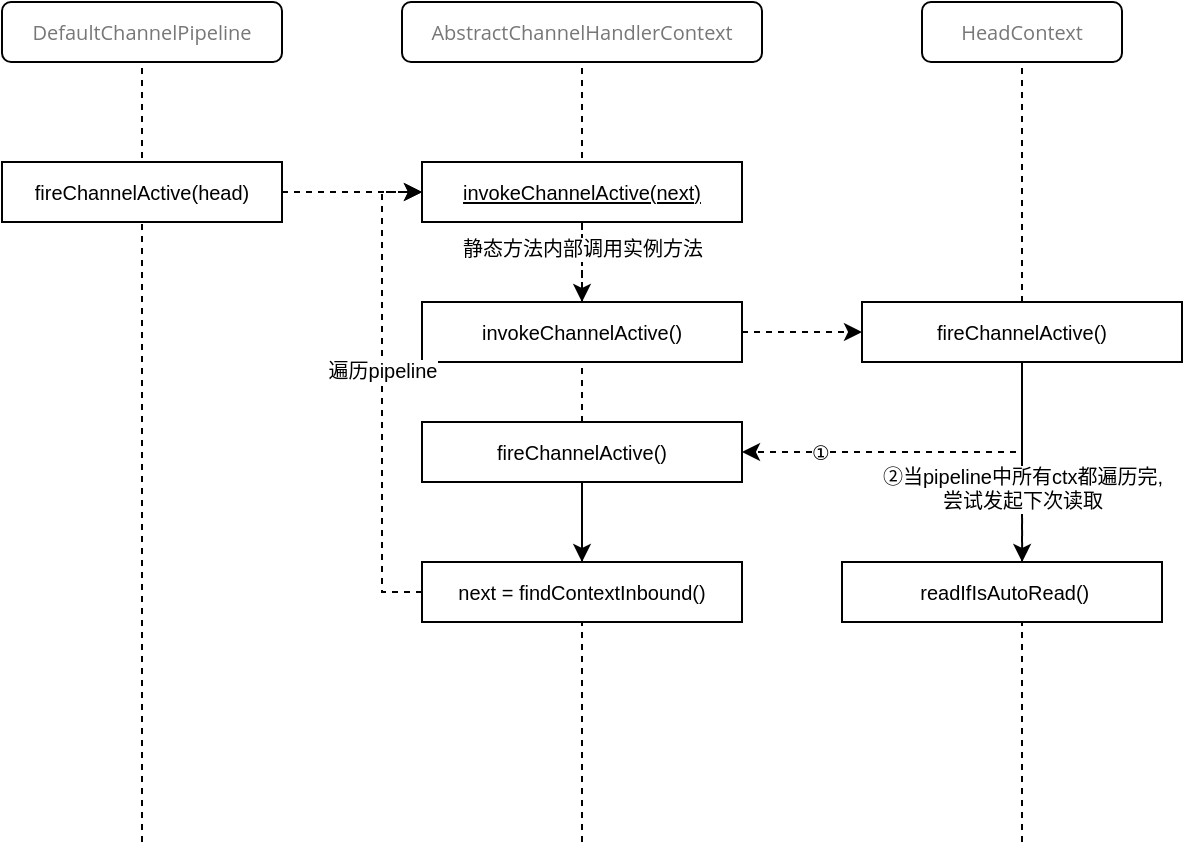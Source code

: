 <mxfile version="16.0.3" type="github">
  <diagram id="cX44qW2HxevPgWnTeq6x" name="Page-1">
    <mxGraphModel dx="942" dy="582" grid="1" gridSize="10" guides="1" tooltips="1" connect="1" arrows="1" fold="1" page="1" pageScale="1" pageWidth="827" pageHeight="1169" math="0" shadow="0">
      <root>
        <mxCell id="9ZM-6PKBNKxOmbs2W6MT-0" />
        <mxCell id="9ZM-6PKBNKxOmbs2W6MT-1" parent="9ZM-6PKBNKxOmbs2W6MT-0" />
        <mxCell id="xcMaRXaPU8rBT0LZBmUB-0" value="&lt;span style=&quot;color: rgb(119 , 119 , 119) ; font-family: &amp;#34;open sans&amp;#34; , &amp;#34;clear sans&amp;#34; , &amp;#34;helvetica neue&amp;#34; , &amp;#34;helvetica&amp;#34; , &amp;#34;arial&amp;#34; , sans-serif ; background-color: rgb(255 , 255 , 255)&quot;&gt;&lt;font style=&quot;font-size: 10px&quot;&gt;DefaultChannelPipeline&lt;/font&gt;&lt;/span&gt;" style="rounded=1;whiteSpace=wrap;html=1;" vertex="1" parent="9ZM-6PKBNKxOmbs2W6MT-1">
          <mxGeometry x="150" y="250" width="140" height="30" as="geometry" />
        </mxCell>
        <mxCell id="xcMaRXaPU8rBT0LZBmUB-2" value="" style="endArrow=none;html=1;rounded=0;fontSize=10;entryX=0.5;entryY=1;entryDx=0;entryDy=0;dashed=1;" edge="1" parent="9ZM-6PKBNKxOmbs2W6MT-1" target="xcMaRXaPU8rBT0LZBmUB-0">
          <mxGeometry width="50" height="50" relative="1" as="geometry">
            <mxPoint x="220" y="670" as="sourcePoint" />
            <mxPoint x="510" y="430" as="targetPoint" />
          </mxGeometry>
        </mxCell>
        <mxCell id="xcMaRXaPU8rBT0LZBmUB-7" value="" style="edgeStyle=orthogonalEdgeStyle;rounded=0;orthogonalLoop=1;jettySize=auto;html=1;dashed=1;fontSize=10;" edge="1" parent="9ZM-6PKBNKxOmbs2W6MT-1" source="xcMaRXaPU8rBT0LZBmUB-3" target="xcMaRXaPU8rBT0LZBmUB-6">
          <mxGeometry relative="1" as="geometry" />
        </mxCell>
        <mxCell id="xcMaRXaPU8rBT0LZBmUB-3" value="&lt;span style=&quot;font-size: 10px&quot;&gt;fireChannelActive(head)&lt;/span&gt;" style="rounded=0;whiteSpace=wrap;html=1;fontSize=10;" vertex="1" parent="9ZM-6PKBNKxOmbs2W6MT-1">
          <mxGeometry x="150" y="330" width="140" height="30" as="geometry" />
        </mxCell>
        <mxCell id="xcMaRXaPU8rBT0LZBmUB-4" value="&lt;span style=&quot;color: rgb(119 , 119 , 119) ; font-family: &amp;#34;open sans&amp;#34; , &amp;#34;clear sans&amp;#34; , &amp;#34;helvetica neue&amp;#34; , &amp;#34;helvetica&amp;#34; , &amp;#34;arial&amp;#34; , sans-serif ; background-color: rgb(255 , 255 , 255)&quot;&gt;&lt;font style=&quot;font-size: 10px&quot;&gt;AbstractChannelHandlerContext&lt;/font&gt;&lt;/span&gt;" style="rounded=1;whiteSpace=wrap;html=1;" vertex="1" parent="9ZM-6PKBNKxOmbs2W6MT-1">
          <mxGeometry x="350" y="250" width="180" height="30" as="geometry" />
        </mxCell>
        <mxCell id="xcMaRXaPU8rBT0LZBmUB-5" value="" style="endArrow=none;html=1;rounded=0;fontSize=10;entryX=0.5;entryY=1;entryDx=0;entryDy=0;dashed=1;" edge="1" parent="9ZM-6PKBNKxOmbs2W6MT-1" target="xcMaRXaPU8rBT0LZBmUB-4">
          <mxGeometry width="50" height="50" relative="1" as="geometry">
            <mxPoint x="440" y="670" as="sourcePoint" />
            <mxPoint x="730" y="430" as="targetPoint" />
          </mxGeometry>
        </mxCell>
        <mxCell id="xcMaRXaPU8rBT0LZBmUB-9" value="" style="edgeStyle=orthogonalEdgeStyle;rounded=0;orthogonalLoop=1;jettySize=auto;html=1;dashed=1;fontSize=10;" edge="1" parent="9ZM-6PKBNKxOmbs2W6MT-1" source="xcMaRXaPU8rBT0LZBmUB-6" target="xcMaRXaPU8rBT0LZBmUB-8">
          <mxGeometry relative="1" as="geometry">
            <Array as="points">
              <mxPoint x="440" y="390" />
              <mxPoint x="440" y="390" />
            </Array>
          </mxGeometry>
        </mxCell>
        <mxCell id="xcMaRXaPU8rBT0LZBmUB-24" value="静态方法内部调用实例方法" style="edgeLabel;html=1;align=center;verticalAlign=middle;resizable=0;points=[];fontSize=10;" vertex="1" connectable="0" parent="xcMaRXaPU8rBT0LZBmUB-9">
          <mxGeometry x="-0.382" relative="1" as="geometry">
            <mxPoint as="offset" />
          </mxGeometry>
        </mxCell>
        <mxCell id="xcMaRXaPU8rBT0LZBmUB-6" value="&lt;span style=&quot;font-size: 10px&quot;&gt;&lt;u&gt;invokeChannelActive(next)&lt;/u&gt;&lt;/span&gt;" style="rounded=0;whiteSpace=wrap;html=1;fontSize=10;" vertex="1" parent="9ZM-6PKBNKxOmbs2W6MT-1">
          <mxGeometry x="360" y="330" width="160" height="30" as="geometry" />
        </mxCell>
        <mxCell id="xcMaRXaPU8rBT0LZBmUB-13" value="" style="edgeStyle=orthogonalEdgeStyle;rounded=0;orthogonalLoop=1;jettySize=auto;html=1;dashed=1;fontSize=10;" edge="1" parent="9ZM-6PKBNKxOmbs2W6MT-1" source="xcMaRXaPU8rBT0LZBmUB-8" target="xcMaRXaPU8rBT0LZBmUB-12">
          <mxGeometry relative="1" as="geometry" />
        </mxCell>
        <mxCell id="xcMaRXaPU8rBT0LZBmUB-8" value="invokeChannelActive()" style="rounded=0;whiteSpace=wrap;html=1;fontSize=10;" vertex="1" parent="9ZM-6PKBNKxOmbs2W6MT-1">
          <mxGeometry x="360" y="400" width="160" height="30" as="geometry" />
        </mxCell>
        <mxCell id="xcMaRXaPU8rBT0LZBmUB-10" value="&lt;span style=&quot;color: rgb(119 , 119 , 119) ; font-family: &amp;#34;open sans&amp;#34; , &amp;#34;clear sans&amp;#34; , &amp;#34;helvetica neue&amp;#34; , &amp;#34;helvetica&amp;#34; , &amp;#34;arial&amp;#34; , sans-serif ; background-color: rgb(255 , 255 , 255)&quot;&gt;&lt;font style=&quot;font-size: 10px&quot;&gt;HeadContext&lt;/font&gt;&lt;/span&gt;" style="rounded=1;whiteSpace=wrap;html=1;" vertex="1" parent="9ZM-6PKBNKxOmbs2W6MT-1">
          <mxGeometry x="610" y="250" width="100" height="30" as="geometry" />
        </mxCell>
        <mxCell id="xcMaRXaPU8rBT0LZBmUB-11" value="" style="endArrow=none;html=1;rounded=0;fontSize=10;entryX=0.5;entryY=1;entryDx=0;entryDy=0;dashed=1;" edge="1" parent="9ZM-6PKBNKxOmbs2W6MT-1" target="xcMaRXaPU8rBT0LZBmUB-10">
          <mxGeometry width="50" height="50" relative="1" as="geometry">
            <mxPoint x="660" y="670" as="sourcePoint" />
            <mxPoint x="950" y="430" as="targetPoint" />
          </mxGeometry>
        </mxCell>
        <mxCell id="xcMaRXaPU8rBT0LZBmUB-15" style="edgeStyle=orthogonalEdgeStyle;rounded=0;orthogonalLoop=1;jettySize=auto;html=1;exitX=0.5;exitY=1;exitDx=0;exitDy=0;entryX=1;entryY=0.5;entryDx=0;entryDy=0;dashed=1;fontSize=10;" edge="1" parent="9ZM-6PKBNKxOmbs2W6MT-1" source="xcMaRXaPU8rBT0LZBmUB-12" target="xcMaRXaPU8rBT0LZBmUB-14">
          <mxGeometry relative="1" as="geometry" />
        </mxCell>
        <mxCell id="xcMaRXaPU8rBT0LZBmUB-29" value="①" style="edgeLabel;html=1;align=center;verticalAlign=middle;resizable=0;points=[];fontSize=10;" vertex="1" connectable="0" parent="xcMaRXaPU8rBT0LZBmUB-15">
          <mxGeometry x="0.578" relative="1" as="geometry">
            <mxPoint as="offset" />
          </mxGeometry>
        </mxCell>
        <mxCell id="xcMaRXaPU8rBT0LZBmUB-27" style="edgeStyle=orthogonalEdgeStyle;rounded=0;orthogonalLoop=1;jettySize=auto;html=1;exitX=0.5;exitY=1;exitDx=0;exitDy=0;entryX=0.563;entryY=0;entryDx=0;entryDy=0;entryPerimeter=0;dashed=1;fontSize=10;" edge="1" parent="9ZM-6PKBNKxOmbs2W6MT-1" source="xcMaRXaPU8rBT0LZBmUB-12" target="xcMaRXaPU8rBT0LZBmUB-26">
          <mxGeometry relative="1" as="geometry" />
        </mxCell>
        <mxCell id="xcMaRXaPU8rBT0LZBmUB-28" value="②当pipeline中所有ctx都遍历完,&lt;br&gt;尝试发起下次读取" style="edgeLabel;html=1;align=center;verticalAlign=middle;resizable=0;points=[];fontSize=10;" vertex="1" connectable="0" parent="xcMaRXaPU8rBT0LZBmUB-27">
          <mxGeometry x="0.261" relative="1" as="geometry">
            <mxPoint as="offset" />
          </mxGeometry>
        </mxCell>
        <mxCell id="xcMaRXaPU8rBT0LZBmUB-12" value="fireChannelActive()" style="rounded=0;whiteSpace=wrap;html=1;fontSize=10;" vertex="1" parent="9ZM-6PKBNKxOmbs2W6MT-1">
          <mxGeometry x="580" y="400" width="160" height="30" as="geometry" />
        </mxCell>
        <mxCell id="xcMaRXaPU8rBT0LZBmUB-25" style="edgeStyle=orthogonalEdgeStyle;rounded=0;orthogonalLoop=1;jettySize=auto;html=1;exitX=0.5;exitY=1;exitDx=0;exitDy=0;entryX=0.5;entryY=0;entryDx=0;entryDy=0;dashed=1;fontSize=10;" edge="1" parent="9ZM-6PKBNKxOmbs2W6MT-1" source="xcMaRXaPU8rBT0LZBmUB-14" target="xcMaRXaPU8rBT0LZBmUB-16">
          <mxGeometry relative="1" as="geometry" />
        </mxCell>
        <mxCell id="xcMaRXaPU8rBT0LZBmUB-14" value="fireChannelActive()" style="rounded=0;whiteSpace=wrap;html=1;fontSize=10;" vertex="1" parent="9ZM-6PKBNKxOmbs2W6MT-1">
          <mxGeometry x="360" y="460" width="160" height="30" as="geometry" />
        </mxCell>
        <mxCell id="xcMaRXaPU8rBT0LZBmUB-18" style="edgeStyle=orthogonalEdgeStyle;rounded=0;orthogonalLoop=1;jettySize=auto;html=1;entryX=0;entryY=0.5;entryDx=0;entryDy=0;dashed=1;fontSize=10;" edge="1" parent="9ZM-6PKBNKxOmbs2W6MT-1" source="xcMaRXaPU8rBT0LZBmUB-16" target="xcMaRXaPU8rBT0LZBmUB-6">
          <mxGeometry relative="1" as="geometry">
            <Array as="points">
              <mxPoint x="340" y="545" />
              <mxPoint x="340" y="345" />
            </Array>
          </mxGeometry>
        </mxCell>
        <mxCell id="xcMaRXaPU8rBT0LZBmUB-19" value="遍历pipeline" style="edgeLabel;html=1;align=center;verticalAlign=middle;resizable=0;points=[];fontSize=10;" vertex="1" connectable="0" parent="xcMaRXaPU8rBT0LZBmUB-18">
          <mxGeometry x="0.092" relative="1" as="geometry">
            <mxPoint as="offset" />
          </mxGeometry>
        </mxCell>
        <mxCell id="xcMaRXaPU8rBT0LZBmUB-16" value="next = findContextInbound()" style="rounded=0;whiteSpace=wrap;html=1;fontSize=10;" vertex="1" parent="9ZM-6PKBNKxOmbs2W6MT-1">
          <mxGeometry x="360" y="530" width="160" height="30" as="geometry" />
        </mxCell>
        <mxCell id="xcMaRXaPU8rBT0LZBmUB-26" value="&amp;nbsp;readIfIsAutoRead()" style="rounded=0;whiteSpace=wrap;html=1;fontSize=10;" vertex="1" parent="9ZM-6PKBNKxOmbs2W6MT-1">
          <mxGeometry x="570" y="530" width="160" height="30" as="geometry" />
        </mxCell>
      </root>
    </mxGraphModel>
  </diagram>
</mxfile>

